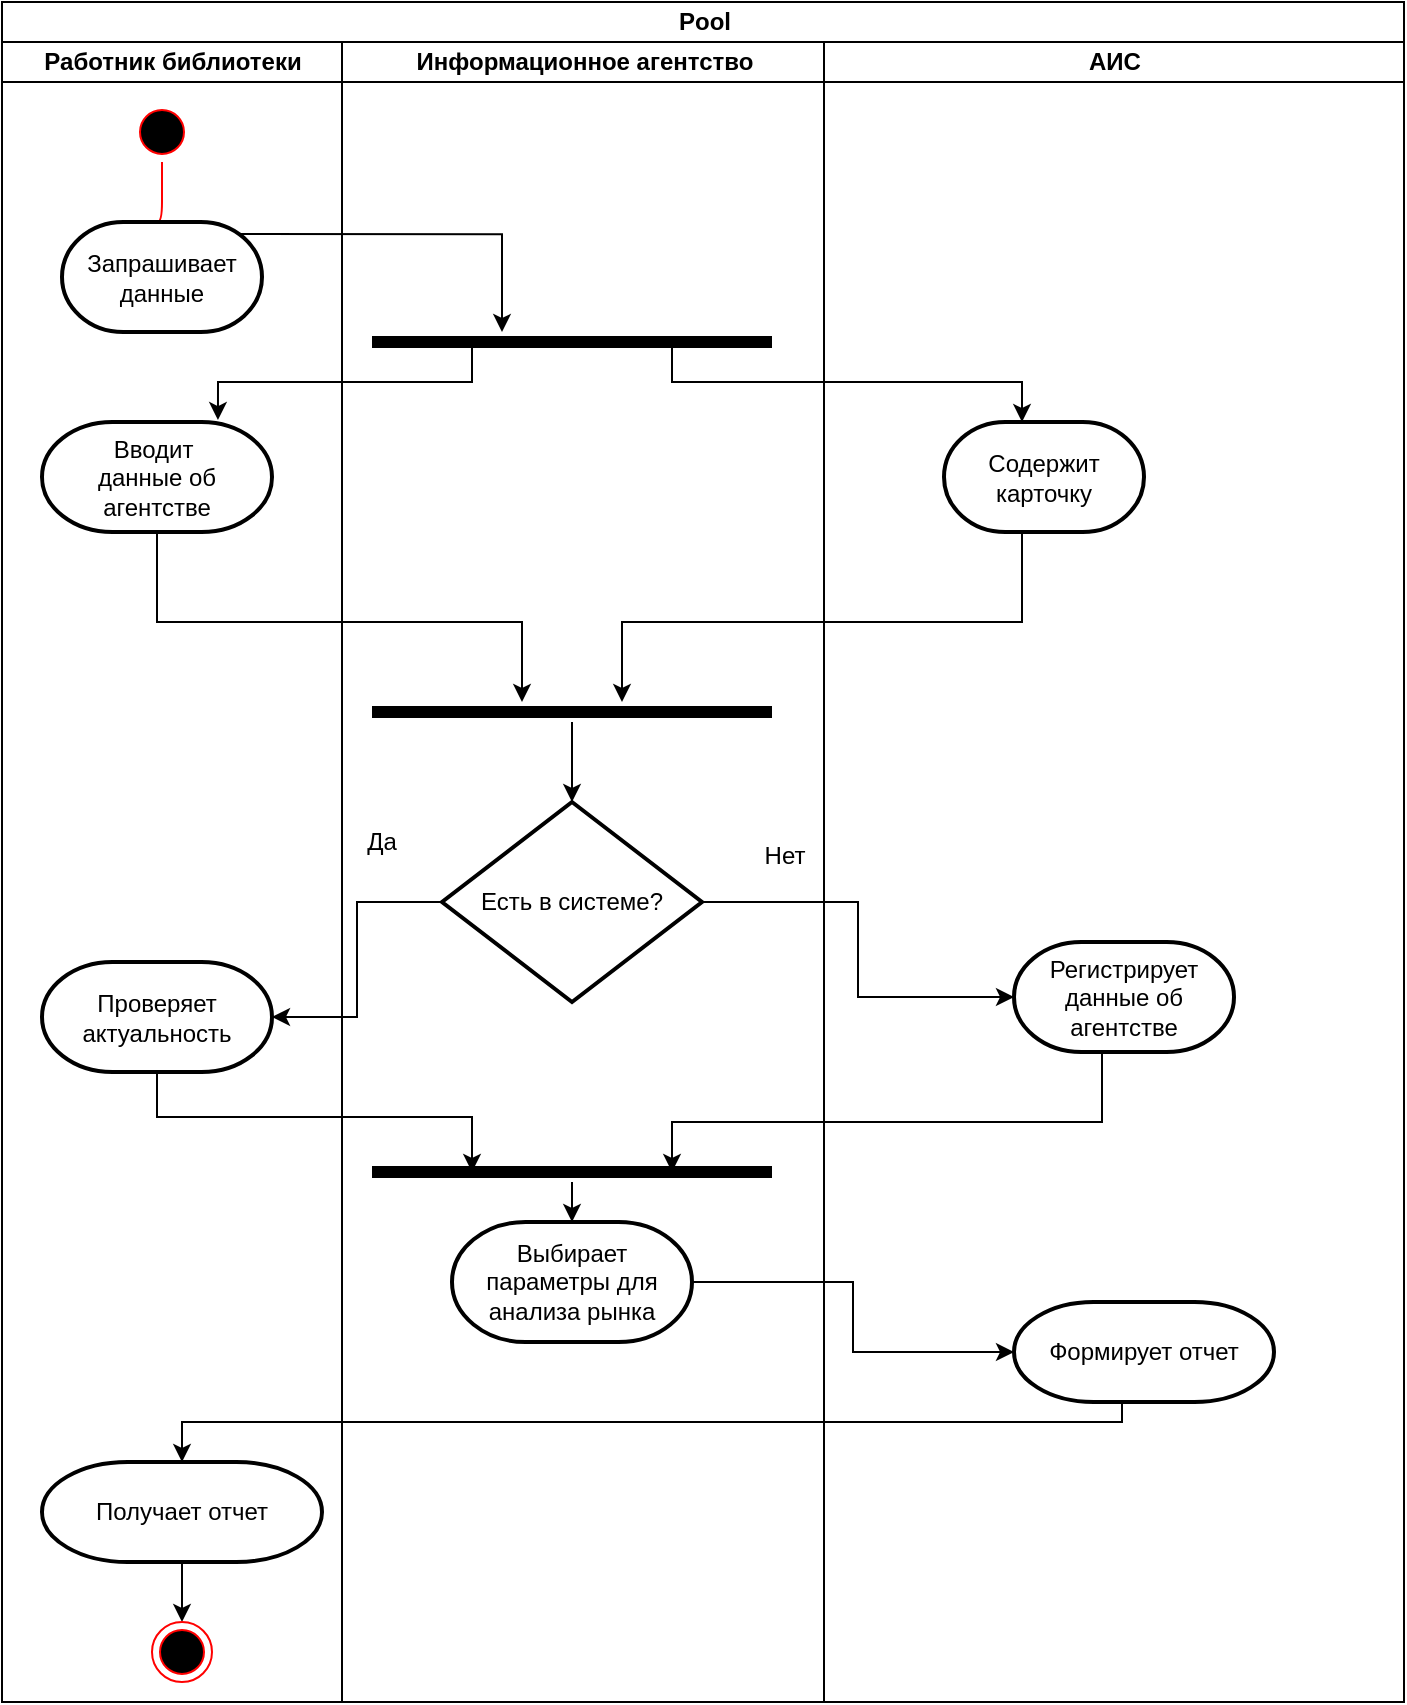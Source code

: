 <mxfile version="12.9.6" type="device"><diagram id="m0ru-gOu8x61sOFmxNbQ" name="Page-1"><mxGraphModel dx="1382" dy="764" grid="1" gridSize="10" guides="1" tooltips="1" connect="1" arrows="1" fold="1" page="1" pageScale="1" pageWidth="827" pageHeight="1169" math="0" shadow="0"><root><mxCell id="0"/><mxCell id="1" parent="0"/><mxCell id="4ehIzX-x2z6pSHMQpRJi-2" value="Pool" style="swimlane;html=1;childLayout=stackLayout;resizeParent=1;resizeParentMax=0;startSize=20;" parent="1" vertex="1"><mxGeometry x="50" y="450" width="701" height="850" as="geometry"/></mxCell><mxCell id="4ehIzX-x2z6pSHMQpRJi-3" value="Работник библиотеки" style="swimlane;html=1;startSize=20;" parent="4ehIzX-x2z6pSHMQpRJi-2" vertex="1"><mxGeometry y="20" width="170" height="830" as="geometry"/></mxCell><mxCell id="4ehIzX-x2z6pSHMQpRJi-9" value="" style="edgeStyle=orthogonalEdgeStyle;html=1;verticalAlign=bottom;endArrow=open;endSize=8;strokeColor=#ff0000;" parent="4ehIzX-x2z6pSHMQpRJi-3" source="4ehIzX-x2z6pSHMQpRJi-8" edge="1"><mxGeometry relative="1" as="geometry"><mxPoint x="75" y="120" as="targetPoint"/></mxGeometry></mxCell><mxCell id="4ehIzX-x2z6pSHMQpRJi-21" value="Вводит&amp;nbsp;&lt;br&gt;данные об агентстве" style="strokeWidth=2;html=1;shape=mxgraph.flowchart.terminator;whiteSpace=wrap;" parent="4ehIzX-x2z6pSHMQpRJi-3" vertex="1"><mxGeometry x="20" y="190" width="115" height="55" as="geometry"/></mxCell><mxCell id="4ehIzX-x2z6pSHMQpRJi-29" value="Проверяет актуальность" style="strokeWidth=2;html=1;shape=mxgraph.flowchart.terminator;whiteSpace=wrap;" parent="4ehIzX-x2z6pSHMQpRJi-3" vertex="1"><mxGeometry x="20" y="460" width="115" height="55" as="geometry"/></mxCell><mxCell id="4ehIzX-x2z6pSHMQpRJi-8" value="" style="ellipse;html=1;shape=startState;fillColor=#000000;strokeColor=#ff0000;" parent="4ehIzX-x2z6pSHMQpRJi-3" vertex="1"><mxGeometry x="65" y="30" width="30" height="30" as="geometry"/></mxCell><mxCell id="4ehIzX-x2z6pSHMQpRJi-12" value="Запрашивает&lt;br&gt;данные" style="strokeWidth=2;html=1;shape=mxgraph.flowchart.terminator;whiteSpace=wrap;" parent="4ehIzX-x2z6pSHMQpRJi-3" vertex="1"><mxGeometry x="30" y="90" width="100" height="55" as="geometry"/></mxCell><mxCell id="9ywI_BRd_jsegyPc977B-22" style="edgeStyle=orthogonalEdgeStyle;rounded=0;orthogonalLoop=1;jettySize=auto;html=1;exitX=0.5;exitY=1;exitDx=0;exitDy=0;exitPerimeter=0;entryX=0.5;entryY=0;entryDx=0;entryDy=0;" edge="1" parent="4ehIzX-x2z6pSHMQpRJi-3" source="4ehIzX-x2z6pSHMQpRJi-39" target="4ehIzX-x2z6pSHMQpRJi-44"><mxGeometry relative="1" as="geometry"/></mxCell><mxCell id="4ehIzX-x2z6pSHMQpRJi-39" value="Получает отчет" style="strokeWidth=2;html=1;shape=mxgraph.flowchart.terminator;whiteSpace=wrap;" parent="4ehIzX-x2z6pSHMQpRJi-3" vertex="1"><mxGeometry x="20" y="710" width="140" height="50" as="geometry"/></mxCell><mxCell id="4ehIzX-x2z6pSHMQpRJi-44" value="" style="ellipse;html=1;shape=endState;fillColor=#000000;strokeColor=#ff0000;" parent="4ehIzX-x2z6pSHMQpRJi-3" vertex="1"><mxGeometry x="75" y="790" width="30" height="30" as="geometry"/></mxCell><mxCell id="9ywI_BRd_jsegyPc977B-4" style="edgeStyle=orthogonalEdgeStyle;rounded=0;orthogonalLoop=1;jettySize=auto;html=1;exitX=0.25;exitY=0.5;exitDx=0;exitDy=0;exitPerimeter=0;entryX=0.765;entryY=-0.018;entryDx=0;entryDy=0;entryPerimeter=0;" edge="1" parent="4ehIzX-x2z6pSHMQpRJi-2" source="4ehIzX-x2z6pSHMQpRJi-13" target="4ehIzX-x2z6pSHMQpRJi-21"><mxGeometry relative="1" as="geometry"><Array as="points"><mxPoint x="235" y="190"/><mxPoint x="108" y="190"/></Array></mxGeometry></mxCell><mxCell id="9ywI_BRd_jsegyPc977B-5" style="edgeStyle=orthogonalEdgeStyle;rounded=0;orthogonalLoop=1;jettySize=auto;html=1;exitX=0.75;exitY=0.5;exitDx=0;exitDy=0;exitPerimeter=0;" edge="1" parent="4ehIzX-x2z6pSHMQpRJi-2" source="4ehIzX-x2z6pSHMQpRJi-13" target="4ehIzX-x2z6pSHMQpRJi-16"><mxGeometry relative="1" as="geometry"><Array as="points"><mxPoint x="335" y="190"/><mxPoint x="510" y="190"/></Array></mxGeometry></mxCell><mxCell id="4ehIzX-x2z6pSHMQpRJi-4" value="Информационное агентство" style="swimlane;html=1;startSize=20;" parent="4ehIzX-x2z6pSHMQpRJi-2" vertex="1"><mxGeometry x="170" y="20" width="241" height="830" as="geometry"/></mxCell><mxCell id="9ywI_BRd_jsegyPc977B-20" value="Да" style="text;html=1;strokeColor=none;fillColor=none;align=center;verticalAlign=middle;whiteSpace=wrap;rounded=0;" vertex="1" parent="4ehIzX-x2z6pSHMQpRJi-4"><mxGeometry y="390" width="40" height="20" as="geometry"/></mxCell><mxCell id="4ehIzX-x2z6pSHMQpRJi-13" value="" style="shape=line;html=1;strokeWidth=6;strokeColor=#000000;" parent="4ehIzX-x2z6pSHMQpRJi-4" vertex="1"><mxGeometry x="15" y="145" width="200" height="10" as="geometry"/></mxCell><mxCell id="9ywI_BRd_jsegyPc977B-17" style="edgeStyle=orthogonalEdgeStyle;rounded=0;orthogonalLoop=1;jettySize=auto;html=1;entryX=0.5;entryY=0;entryDx=0;entryDy=0;entryPerimeter=0;" edge="1" parent="4ehIzX-x2z6pSHMQpRJi-4" source="4ehIzX-x2z6pSHMQpRJi-33" target="4ehIzX-x2z6pSHMQpRJi-35"><mxGeometry relative="1" as="geometry"/></mxCell><mxCell id="4ehIzX-x2z6pSHMQpRJi-33" value="" style="shape=line;html=1;strokeWidth=6;strokeColor=#000000;" parent="4ehIzX-x2z6pSHMQpRJi-4" vertex="1"><mxGeometry x="15" y="560" width="200" height="10" as="geometry"/></mxCell><mxCell id="4ehIzX-x2z6pSHMQpRJi-24" value="Есть в системе?" style="strokeWidth=2;html=1;shape=mxgraph.flowchart.decision;whiteSpace=wrap;" parent="4ehIzX-x2z6pSHMQpRJi-4" vertex="1"><mxGeometry x="50" y="380" width="130" height="100" as="geometry"/></mxCell><mxCell id="9ywI_BRd_jsegyPc977B-9" style="edgeStyle=orthogonalEdgeStyle;rounded=0;orthogonalLoop=1;jettySize=auto;html=1;entryX=0.5;entryY=0;entryDx=0;entryDy=0;entryPerimeter=0;" edge="1" parent="4ehIzX-x2z6pSHMQpRJi-4" source="4ehIzX-x2z6pSHMQpRJi-25" target="4ehIzX-x2z6pSHMQpRJi-24"><mxGeometry relative="1" as="geometry"/></mxCell><mxCell id="4ehIzX-x2z6pSHMQpRJi-25" value="" style="shape=line;html=1;strokeWidth=6;strokeColor=#000000;" parent="4ehIzX-x2z6pSHMQpRJi-4" vertex="1"><mxGeometry x="15" y="330" width="200" height="10" as="geometry"/></mxCell><mxCell id="4ehIzX-x2z6pSHMQpRJi-35" value="Выбирает параметры для анализа рынка" style="strokeWidth=2;html=1;shape=mxgraph.flowchart.terminator;whiteSpace=wrap;" parent="4ehIzX-x2z6pSHMQpRJi-4" vertex="1"><mxGeometry x="55" y="590" width="120" height="60" as="geometry"/></mxCell><mxCell id="9ywI_BRd_jsegyPc977B-21" value="Нет" style="text;html=1;align=center;verticalAlign=middle;resizable=0;points=[];autosize=1;" vertex="1" parent="4ehIzX-x2z6pSHMQpRJi-4"><mxGeometry x="201" y="397" width="40" height="20" as="geometry"/></mxCell><mxCell id="4ehIzX-x2z6pSHMQpRJi-5" value="АИС" style="swimlane;html=1;startSize=20;" parent="4ehIzX-x2z6pSHMQpRJi-2" vertex="1"><mxGeometry x="411" y="20" width="290" height="830" as="geometry"/></mxCell><mxCell id="4ehIzX-x2z6pSHMQpRJi-16" value="Содержит карточку" style="strokeWidth=2;html=1;shape=mxgraph.flowchart.terminator;whiteSpace=wrap;" parent="4ehIzX-x2z6pSHMQpRJi-5" vertex="1"><mxGeometry x="60" y="190" width="100" height="55" as="geometry"/></mxCell><mxCell id="4ehIzX-x2z6pSHMQpRJi-22" value="Регистрирует&lt;br&gt;данные об агентстве" style="strokeWidth=2;html=1;shape=mxgraph.flowchart.terminator;whiteSpace=wrap;" parent="4ehIzX-x2z6pSHMQpRJi-5" vertex="1"><mxGeometry x="95" y="450" width="110" height="55" as="geometry"/></mxCell><mxCell id="4ehIzX-x2z6pSHMQpRJi-38" value="Формирует отчет" style="strokeWidth=2;html=1;shape=mxgraph.flowchart.terminator;whiteSpace=wrap;" parent="4ehIzX-x2z6pSHMQpRJi-5" vertex="1"><mxGeometry x="95" y="630" width="130" height="50" as="geometry"/></mxCell><mxCell id="9ywI_BRd_jsegyPc977B-7" style="edgeStyle=orthogonalEdgeStyle;rounded=0;orthogonalLoop=1;jettySize=auto;html=1;exitX=0.5;exitY=1;exitDx=0;exitDy=0;exitPerimeter=0;" edge="1" parent="4ehIzX-x2z6pSHMQpRJi-2" source="4ehIzX-x2z6pSHMQpRJi-21" target="4ehIzX-x2z6pSHMQpRJi-25"><mxGeometry relative="1" as="geometry"><Array as="points"><mxPoint x="78" y="310"/><mxPoint x="260" y="310"/></Array></mxGeometry></mxCell><mxCell id="9ywI_BRd_jsegyPc977B-8" style="edgeStyle=orthogonalEdgeStyle;rounded=0;orthogonalLoop=1;jettySize=auto;html=1;exitX=0.5;exitY=1;exitDx=0;exitDy=0;exitPerimeter=0;" edge="1" parent="4ehIzX-x2z6pSHMQpRJi-2" source="4ehIzX-x2z6pSHMQpRJi-16" target="4ehIzX-x2z6pSHMQpRJi-25"><mxGeometry relative="1" as="geometry"><mxPoint x="320" y="330" as="targetPoint"/><Array as="points"><mxPoint x="510" y="310"/><mxPoint x="310" y="310"/></Array></mxGeometry></mxCell><mxCell id="9ywI_BRd_jsegyPc977B-11" style="edgeStyle=orthogonalEdgeStyle;rounded=0;orthogonalLoop=1;jettySize=auto;html=1;exitX=0.89;exitY=0.11;exitDx=0;exitDy=0;exitPerimeter=0;" edge="1" parent="4ehIzX-x2z6pSHMQpRJi-2" source="4ehIzX-x2z6pSHMQpRJi-12" target="4ehIzX-x2z6pSHMQpRJi-13"><mxGeometry relative="1" as="geometry"><mxPoint x="250" y="150" as="targetPoint"/><Array as="points"><mxPoint x="250" y="116"/></Array></mxGeometry></mxCell><mxCell id="9ywI_BRd_jsegyPc977B-13" style="edgeStyle=orthogonalEdgeStyle;rounded=0;orthogonalLoop=1;jettySize=auto;html=1;exitX=1;exitY=0.5;exitDx=0;exitDy=0;exitPerimeter=0;" edge="1" parent="4ehIzX-x2z6pSHMQpRJi-2" source="4ehIzX-x2z6pSHMQpRJi-24" target="4ehIzX-x2z6pSHMQpRJi-22"><mxGeometry relative="1" as="geometry"/></mxCell><mxCell id="9ywI_BRd_jsegyPc977B-14" style="edgeStyle=orthogonalEdgeStyle;rounded=0;orthogonalLoop=1;jettySize=auto;html=1;exitX=0;exitY=0.5;exitDx=0;exitDy=0;exitPerimeter=0;" edge="1" parent="4ehIzX-x2z6pSHMQpRJi-2" source="4ehIzX-x2z6pSHMQpRJi-24" target="4ehIzX-x2z6pSHMQpRJi-29"><mxGeometry relative="1" as="geometry"/></mxCell><mxCell id="9ywI_BRd_jsegyPc977B-15" style="edgeStyle=orthogonalEdgeStyle;rounded=0;orthogonalLoop=1;jettySize=auto;html=1;exitX=0.5;exitY=1;exitDx=0;exitDy=0;exitPerimeter=0;entryX=0.25;entryY=0.5;entryDx=0;entryDy=0;entryPerimeter=0;" edge="1" parent="4ehIzX-x2z6pSHMQpRJi-2" source="4ehIzX-x2z6pSHMQpRJi-29" target="4ehIzX-x2z6pSHMQpRJi-33"><mxGeometry relative="1" as="geometry"/></mxCell><mxCell id="9ywI_BRd_jsegyPc977B-16" style="edgeStyle=orthogonalEdgeStyle;rounded=0;orthogonalLoop=1;jettySize=auto;html=1;exitX=0.5;exitY=1;exitDx=0;exitDy=0;exitPerimeter=0;entryX=0.75;entryY=0.5;entryDx=0;entryDy=0;entryPerimeter=0;" edge="1" parent="4ehIzX-x2z6pSHMQpRJi-2" source="4ehIzX-x2z6pSHMQpRJi-22" target="4ehIzX-x2z6pSHMQpRJi-33"><mxGeometry relative="1" as="geometry"><Array as="points"><mxPoint x="550" y="560"/><mxPoint x="335" y="560"/></Array></mxGeometry></mxCell><mxCell id="9ywI_BRd_jsegyPc977B-18" style="edgeStyle=orthogonalEdgeStyle;rounded=0;orthogonalLoop=1;jettySize=auto;html=1;exitX=1;exitY=0.5;exitDx=0;exitDy=0;exitPerimeter=0;entryX=0;entryY=0.5;entryDx=0;entryDy=0;entryPerimeter=0;" edge="1" parent="4ehIzX-x2z6pSHMQpRJi-2" source="4ehIzX-x2z6pSHMQpRJi-35" target="4ehIzX-x2z6pSHMQpRJi-38"><mxGeometry relative="1" as="geometry"/></mxCell><mxCell id="9ywI_BRd_jsegyPc977B-19" style="edgeStyle=orthogonalEdgeStyle;rounded=0;orthogonalLoop=1;jettySize=auto;html=1;exitX=0.5;exitY=1;exitDx=0;exitDy=0;exitPerimeter=0;" edge="1" parent="4ehIzX-x2z6pSHMQpRJi-2" source="4ehIzX-x2z6pSHMQpRJi-38" target="4ehIzX-x2z6pSHMQpRJi-39"><mxGeometry relative="1" as="geometry"><Array as="points"><mxPoint x="560" y="710"/><mxPoint x="90" y="710"/></Array></mxGeometry></mxCell></root></mxGraphModel></diagram></mxfile>